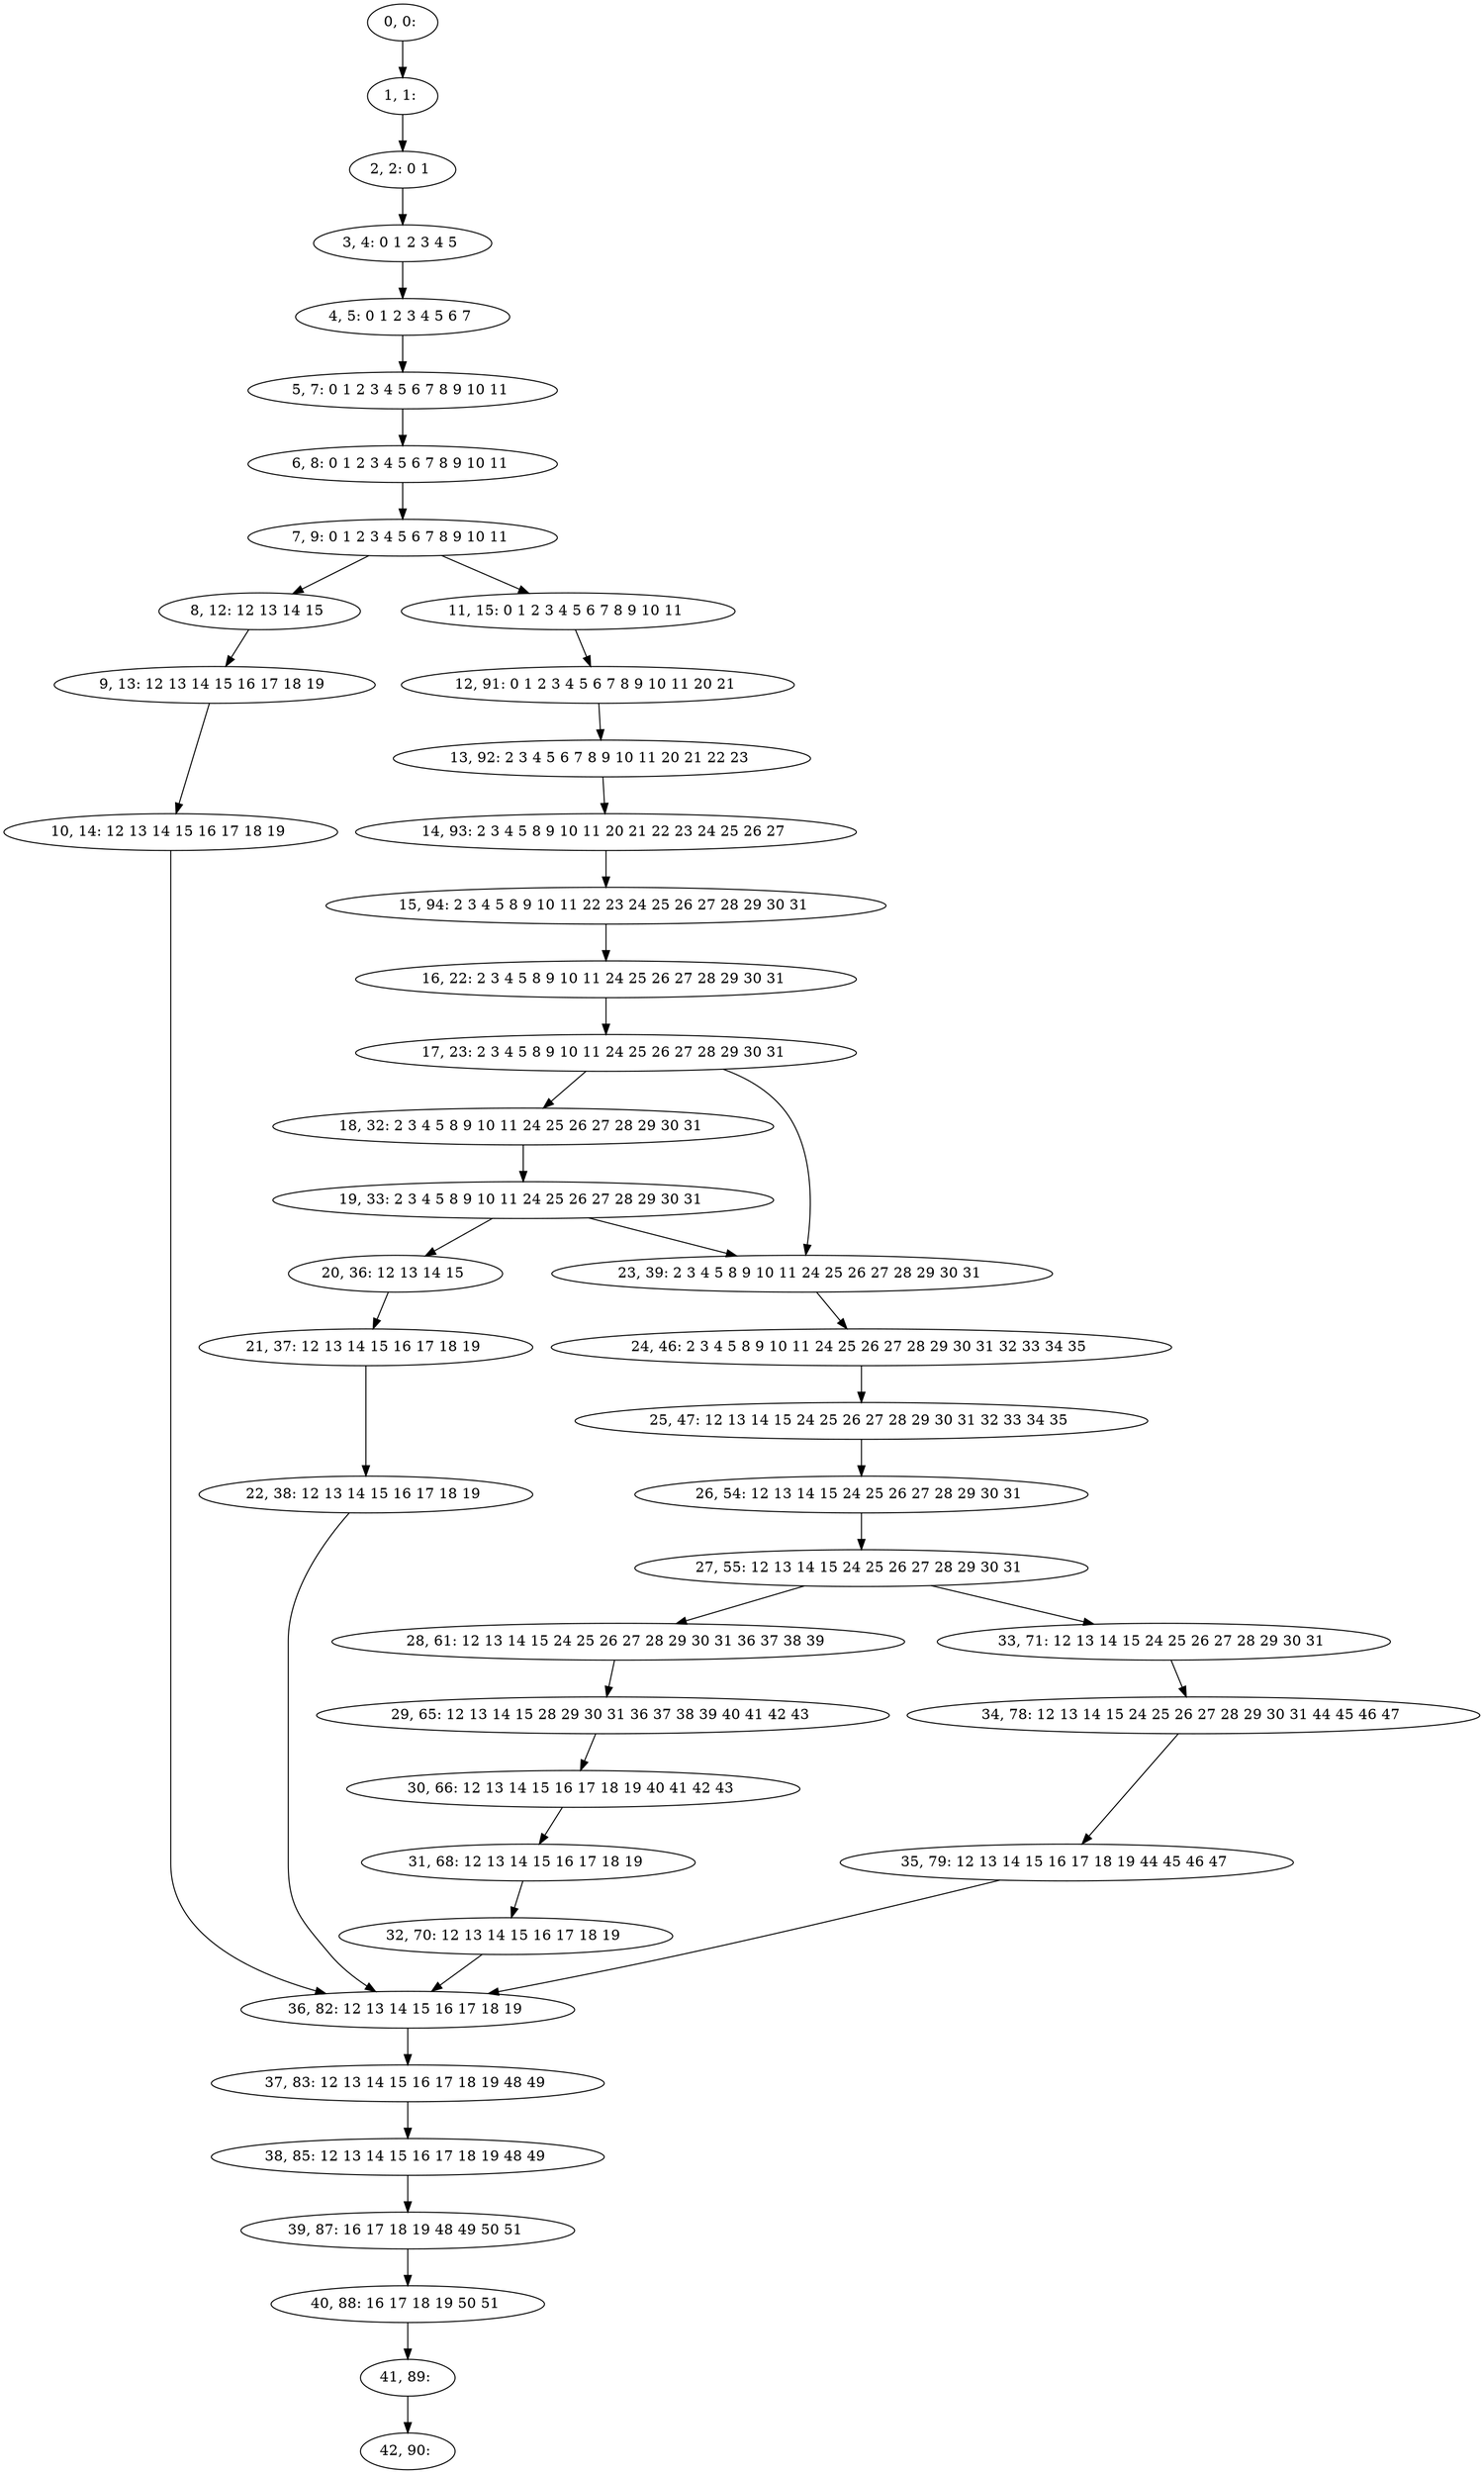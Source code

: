 digraph G {
0[label="0, 0: "];
1[label="1, 1: "];
2[label="2, 2: 0 1 "];
3[label="3, 4: 0 1 2 3 4 5 "];
4[label="4, 5: 0 1 2 3 4 5 6 7 "];
5[label="5, 7: 0 1 2 3 4 5 6 7 8 9 10 11 "];
6[label="6, 8: 0 1 2 3 4 5 6 7 8 9 10 11 "];
7[label="7, 9: 0 1 2 3 4 5 6 7 8 9 10 11 "];
8[label="8, 12: 12 13 14 15 "];
9[label="9, 13: 12 13 14 15 16 17 18 19 "];
10[label="10, 14: 12 13 14 15 16 17 18 19 "];
11[label="11, 15: 0 1 2 3 4 5 6 7 8 9 10 11 "];
12[label="12, 91: 0 1 2 3 4 5 6 7 8 9 10 11 20 21 "];
13[label="13, 92: 2 3 4 5 6 7 8 9 10 11 20 21 22 23 "];
14[label="14, 93: 2 3 4 5 8 9 10 11 20 21 22 23 24 25 26 27 "];
15[label="15, 94: 2 3 4 5 8 9 10 11 22 23 24 25 26 27 28 29 30 31 "];
16[label="16, 22: 2 3 4 5 8 9 10 11 24 25 26 27 28 29 30 31 "];
17[label="17, 23: 2 3 4 5 8 9 10 11 24 25 26 27 28 29 30 31 "];
18[label="18, 32: 2 3 4 5 8 9 10 11 24 25 26 27 28 29 30 31 "];
19[label="19, 33: 2 3 4 5 8 9 10 11 24 25 26 27 28 29 30 31 "];
20[label="20, 36: 12 13 14 15 "];
21[label="21, 37: 12 13 14 15 16 17 18 19 "];
22[label="22, 38: 12 13 14 15 16 17 18 19 "];
23[label="23, 39: 2 3 4 5 8 9 10 11 24 25 26 27 28 29 30 31 "];
24[label="24, 46: 2 3 4 5 8 9 10 11 24 25 26 27 28 29 30 31 32 33 34 35 "];
25[label="25, 47: 12 13 14 15 24 25 26 27 28 29 30 31 32 33 34 35 "];
26[label="26, 54: 12 13 14 15 24 25 26 27 28 29 30 31 "];
27[label="27, 55: 12 13 14 15 24 25 26 27 28 29 30 31 "];
28[label="28, 61: 12 13 14 15 24 25 26 27 28 29 30 31 36 37 38 39 "];
29[label="29, 65: 12 13 14 15 28 29 30 31 36 37 38 39 40 41 42 43 "];
30[label="30, 66: 12 13 14 15 16 17 18 19 40 41 42 43 "];
31[label="31, 68: 12 13 14 15 16 17 18 19 "];
32[label="32, 70: 12 13 14 15 16 17 18 19 "];
33[label="33, 71: 12 13 14 15 24 25 26 27 28 29 30 31 "];
34[label="34, 78: 12 13 14 15 24 25 26 27 28 29 30 31 44 45 46 47 "];
35[label="35, 79: 12 13 14 15 16 17 18 19 44 45 46 47 "];
36[label="36, 82: 12 13 14 15 16 17 18 19 "];
37[label="37, 83: 12 13 14 15 16 17 18 19 48 49 "];
38[label="38, 85: 12 13 14 15 16 17 18 19 48 49 "];
39[label="39, 87: 16 17 18 19 48 49 50 51 "];
40[label="40, 88: 16 17 18 19 50 51 "];
41[label="41, 89: "];
42[label="42, 90: "];
0->1 ;
1->2 ;
2->3 ;
3->4 ;
4->5 ;
5->6 ;
6->7 ;
7->8 ;
7->11 ;
8->9 ;
9->10 ;
10->36 ;
11->12 ;
12->13 ;
13->14 ;
14->15 ;
15->16 ;
16->17 ;
17->18 ;
17->23 ;
18->19 ;
19->20 ;
19->23 ;
20->21 ;
21->22 ;
22->36 ;
23->24 ;
24->25 ;
25->26 ;
26->27 ;
27->28 ;
27->33 ;
28->29 ;
29->30 ;
30->31 ;
31->32 ;
32->36 ;
33->34 ;
34->35 ;
35->36 ;
36->37 ;
37->38 ;
38->39 ;
39->40 ;
40->41 ;
41->42 ;
}
